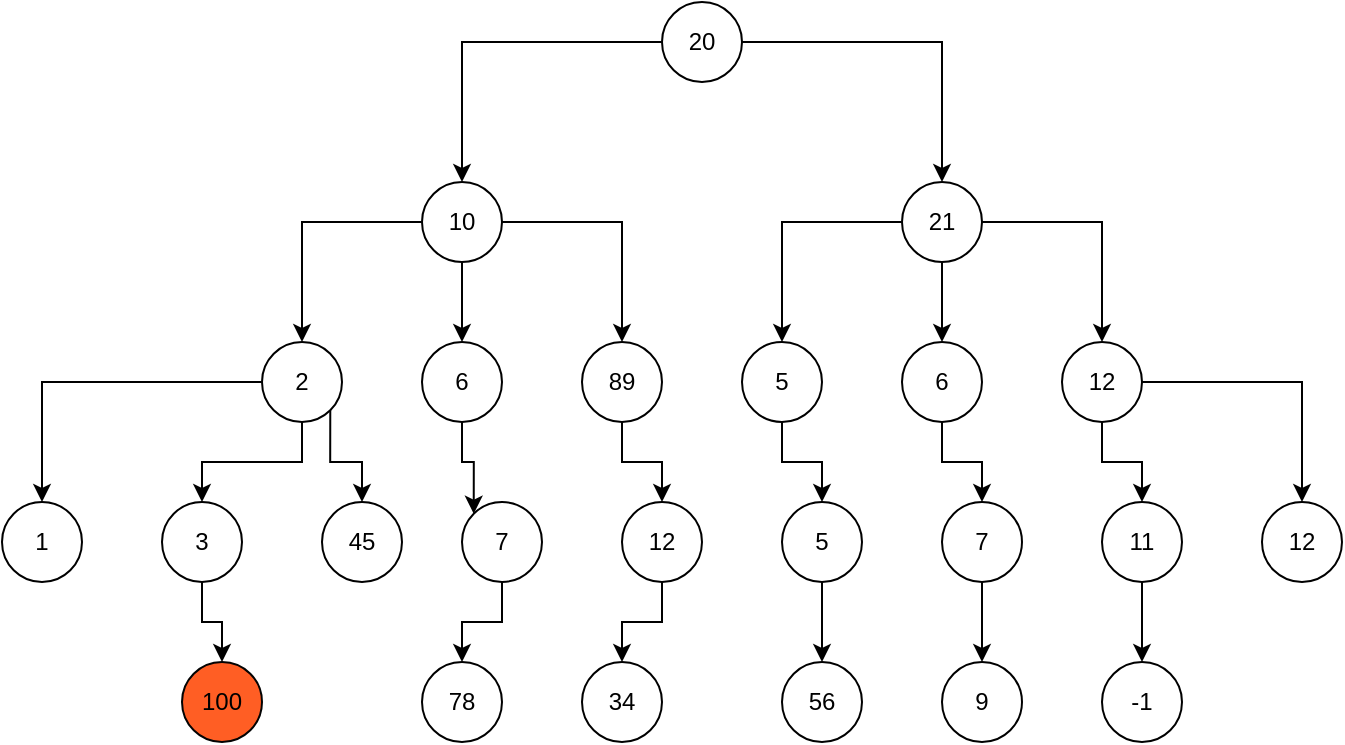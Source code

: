 <mxfile version="14.8.4" type="github">
  <diagram id="WGpfC6W8DjKB7muO9osa" name="Page-1">
    <mxGraphModel dx="970" dy="718" grid="1" gridSize="10" guides="1" tooltips="1" connect="1" arrows="1" fold="1" page="1" pageScale="1" pageWidth="827" pageHeight="1169" math="0" shadow="0">
      <root>
        <mxCell id="0" />
        <mxCell id="1" parent="0" />
        <mxCell id="akpch6v7CLm2JDNGrAS8-25" style="edgeStyle=orthogonalEdgeStyle;rounded=0;orthogonalLoop=1;jettySize=auto;html=1;exitX=0;exitY=0.5;exitDx=0;exitDy=0;entryX=0.5;entryY=0;entryDx=0;entryDy=0;" edge="1" parent="1" source="akpch6v7CLm2JDNGrAS8-1" target="akpch6v7CLm2JDNGrAS8-3">
          <mxGeometry relative="1" as="geometry" />
        </mxCell>
        <mxCell id="akpch6v7CLm2JDNGrAS8-26" style="edgeStyle=orthogonalEdgeStyle;rounded=0;orthogonalLoop=1;jettySize=auto;html=1;exitX=1;exitY=0.5;exitDx=0;exitDy=0;entryX=0.5;entryY=0;entryDx=0;entryDy=0;" edge="1" parent="1" source="akpch6v7CLm2JDNGrAS8-1" target="akpch6v7CLm2JDNGrAS8-2">
          <mxGeometry relative="1" as="geometry" />
        </mxCell>
        <mxCell id="akpch6v7CLm2JDNGrAS8-1" value="20" style="ellipse;whiteSpace=wrap;html=1;aspect=fixed;" vertex="1" parent="1">
          <mxGeometry x="440" y="70" width="40" height="40" as="geometry" />
        </mxCell>
        <mxCell id="akpch6v7CLm2JDNGrAS8-30" style="edgeStyle=orthogonalEdgeStyle;rounded=0;orthogonalLoop=1;jettySize=auto;html=1;exitX=0;exitY=0.5;exitDx=0;exitDy=0;" edge="1" parent="1" source="akpch6v7CLm2JDNGrAS8-2" target="akpch6v7CLm2JDNGrAS8-7">
          <mxGeometry relative="1" as="geometry" />
        </mxCell>
        <mxCell id="akpch6v7CLm2JDNGrAS8-31" style="edgeStyle=orthogonalEdgeStyle;rounded=0;orthogonalLoop=1;jettySize=auto;html=1;exitX=0.5;exitY=1;exitDx=0;exitDy=0;" edge="1" parent="1" source="akpch6v7CLm2JDNGrAS8-2" target="akpch6v7CLm2JDNGrAS8-8">
          <mxGeometry relative="1" as="geometry" />
        </mxCell>
        <mxCell id="akpch6v7CLm2JDNGrAS8-32" style="edgeStyle=orthogonalEdgeStyle;rounded=0;orthogonalLoop=1;jettySize=auto;html=1;exitX=1;exitY=0.5;exitDx=0;exitDy=0;" edge="1" parent="1" source="akpch6v7CLm2JDNGrAS8-2" target="akpch6v7CLm2JDNGrAS8-9">
          <mxGeometry relative="1" as="geometry" />
        </mxCell>
        <mxCell id="akpch6v7CLm2JDNGrAS8-2" value="21" style="ellipse;whiteSpace=wrap;html=1;aspect=fixed;" vertex="1" parent="1">
          <mxGeometry x="560" y="160" width="40" height="40" as="geometry" />
        </mxCell>
        <mxCell id="akpch6v7CLm2JDNGrAS8-27" style="edgeStyle=orthogonalEdgeStyle;rounded=0;orthogonalLoop=1;jettySize=auto;html=1;exitX=0;exitY=0.5;exitDx=0;exitDy=0;entryX=0.5;entryY=0;entryDx=0;entryDy=0;" edge="1" parent="1" source="akpch6v7CLm2JDNGrAS8-3" target="akpch6v7CLm2JDNGrAS8-4">
          <mxGeometry relative="1" as="geometry" />
        </mxCell>
        <mxCell id="akpch6v7CLm2JDNGrAS8-28" style="edgeStyle=orthogonalEdgeStyle;rounded=0;orthogonalLoop=1;jettySize=auto;html=1;exitX=0.5;exitY=1;exitDx=0;exitDy=0;entryX=0.5;entryY=0;entryDx=0;entryDy=0;" edge="1" parent="1" source="akpch6v7CLm2JDNGrAS8-3" target="akpch6v7CLm2JDNGrAS8-5">
          <mxGeometry relative="1" as="geometry" />
        </mxCell>
        <mxCell id="akpch6v7CLm2JDNGrAS8-29" style="edgeStyle=orthogonalEdgeStyle;rounded=0;orthogonalLoop=1;jettySize=auto;html=1;exitX=1;exitY=0.5;exitDx=0;exitDy=0;" edge="1" parent="1" source="akpch6v7CLm2JDNGrAS8-3" target="akpch6v7CLm2JDNGrAS8-6">
          <mxGeometry relative="1" as="geometry" />
        </mxCell>
        <mxCell id="akpch6v7CLm2JDNGrAS8-3" value="10" style="ellipse;whiteSpace=wrap;html=1;aspect=fixed;" vertex="1" parent="1">
          <mxGeometry x="320" y="160" width="40" height="40" as="geometry" />
        </mxCell>
        <mxCell id="akpch6v7CLm2JDNGrAS8-33" style="edgeStyle=orthogonalEdgeStyle;rounded=0;orthogonalLoop=1;jettySize=auto;html=1;exitX=0;exitY=0.5;exitDx=0;exitDy=0;" edge="1" parent="1" source="akpch6v7CLm2JDNGrAS8-4" target="akpch6v7CLm2JDNGrAS8-19">
          <mxGeometry relative="1" as="geometry" />
        </mxCell>
        <mxCell id="akpch6v7CLm2JDNGrAS8-34" style="edgeStyle=orthogonalEdgeStyle;rounded=0;orthogonalLoop=1;jettySize=auto;html=1;exitX=0.5;exitY=1;exitDx=0;exitDy=0;" edge="1" parent="1" source="akpch6v7CLm2JDNGrAS8-4" target="akpch6v7CLm2JDNGrAS8-20">
          <mxGeometry relative="1" as="geometry" />
        </mxCell>
        <mxCell id="akpch6v7CLm2JDNGrAS8-35" style="edgeStyle=orthogonalEdgeStyle;rounded=0;orthogonalLoop=1;jettySize=auto;html=1;exitX=1;exitY=1;exitDx=0;exitDy=0;" edge="1" parent="1" source="akpch6v7CLm2JDNGrAS8-4" target="akpch6v7CLm2JDNGrAS8-21">
          <mxGeometry relative="1" as="geometry" />
        </mxCell>
        <mxCell id="akpch6v7CLm2JDNGrAS8-4" value="2" style="ellipse;whiteSpace=wrap;html=1;aspect=fixed;" vertex="1" parent="1">
          <mxGeometry x="240" y="240" width="40" height="40" as="geometry" />
        </mxCell>
        <mxCell id="akpch6v7CLm2JDNGrAS8-36" style="edgeStyle=orthogonalEdgeStyle;rounded=0;orthogonalLoop=1;jettySize=auto;html=1;exitX=0.5;exitY=1;exitDx=0;exitDy=0;entryX=0;entryY=0;entryDx=0;entryDy=0;" edge="1" parent="1" source="akpch6v7CLm2JDNGrAS8-5" target="akpch6v7CLm2JDNGrAS8-10">
          <mxGeometry relative="1" as="geometry" />
        </mxCell>
        <mxCell id="akpch6v7CLm2JDNGrAS8-5" value="6" style="ellipse;whiteSpace=wrap;html=1;aspect=fixed;" vertex="1" parent="1">
          <mxGeometry x="320" y="240" width="40" height="40" as="geometry" />
        </mxCell>
        <mxCell id="akpch6v7CLm2JDNGrAS8-37" style="edgeStyle=orthogonalEdgeStyle;rounded=0;orthogonalLoop=1;jettySize=auto;html=1;exitX=0.5;exitY=1;exitDx=0;exitDy=0;entryX=0.5;entryY=0;entryDx=0;entryDy=0;" edge="1" parent="1" source="akpch6v7CLm2JDNGrAS8-6" target="akpch6v7CLm2JDNGrAS8-11">
          <mxGeometry relative="1" as="geometry" />
        </mxCell>
        <mxCell id="akpch6v7CLm2JDNGrAS8-6" value="89" style="ellipse;whiteSpace=wrap;html=1;aspect=fixed;" vertex="1" parent="1">
          <mxGeometry x="400" y="240" width="40" height="40" as="geometry" />
        </mxCell>
        <mxCell id="akpch6v7CLm2JDNGrAS8-38" style="edgeStyle=orthogonalEdgeStyle;rounded=0;orthogonalLoop=1;jettySize=auto;html=1;exitX=0.5;exitY=1;exitDx=0;exitDy=0;entryX=0.5;entryY=0;entryDx=0;entryDy=0;" edge="1" parent="1" source="akpch6v7CLm2JDNGrAS8-7" target="akpch6v7CLm2JDNGrAS8-12">
          <mxGeometry relative="1" as="geometry" />
        </mxCell>
        <mxCell id="akpch6v7CLm2JDNGrAS8-7" value="5" style="ellipse;whiteSpace=wrap;html=1;aspect=fixed;" vertex="1" parent="1">
          <mxGeometry x="480" y="240" width="40" height="40" as="geometry" />
        </mxCell>
        <mxCell id="akpch6v7CLm2JDNGrAS8-39" style="edgeStyle=orthogonalEdgeStyle;rounded=0;orthogonalLoop=1;jettySize=auto;html=1;exitX=0.5;exitY=1;exitDx=0;exitDy=0;" edge="1" parent="1" source="akpch6v7CLm2JDNGrAS8-8" target="akpch6v7CLm2JDNGrAS8-22">
          <mxGeometry relative="1" as="geometry" />
        </mxCell>
        <mxCell id="akpch6v7CLm2JDNGrAS8-8" value="6" style="ellipse;whiteSpace=wrap;html=1;aspect=fixed;" vertex="1" parent="1">
          <mxGeometry x="560" y="240" width="40" height="40" as="geometry" />
        </mxCell>
        <mxCell id="akpch6v7CLm2JDNGrAS8-40" style="edgeStyle=orthogonalEdgeStyle;rounded=0;orthogonalLoop=1;jettySize=auto;html=1;exitX=0.5;exitY=1;exitDx=0;exitDy=0;" edge="1" parent="1" source="akpch6v7CLm2JDNGrAS8-9" target="akpch6v7CLm2JDNGrAS8-23">
          <mxGeometry relative="1" as="geometry" />
        </mxCell>
        <mxCell id="akpch6v7CLm2JDNGrAS8-41" style="edgeStyle=orthogonalEdgeStyle;rounded=0;orthogonalLoop=1;jettySize=auto;html=1;exitX=1;exitY=0.5;exitDx=0;exitDy=0;" edge="1" parent="1" source="akpch6v7CLm2JDNGrAS8-9" target="akpch6v7CLm2JDNGrAS8-24">
          <mxGeometry relative="1" as="geometry" />
        </mxCell>
        <mxCell id="akpch6v7CLm2JDNGrAS8-9" value="12" style="ellipse;whiteSpace=wrap;html=1;aspect=fixed;" vertex="1" parent="1">
          <mxGeometry x="640" y="240" width="40" height="40" as="geometry" />
        </mxCell>
        <mxCell id="akpch6v7CLm2JDNGrAS8-46" style="edgeStyle=orthogonalEdgeStyle;rounded=0;orthogonalLoop=1;jettySize=auto;html=1;exitX=0.5;exitY=1;exitDx=0;exitDy=0;entryX=0.5;entryY=0;entryDx=0;entryDy=0;" edge="1" parent="1" source="akpch6v7CLm2JDNGrAS8-10" target="akpch6v7CLm2JDNGrAS8-14">
          <mxGeometry relative="1" as="geometry" />
        </mxCell>
        <mxCell id="akpch6v7CLm2JDNGrAS8-10" value="7" style="ellipse;whiteSpace=wrap;html=1;aspect=fixed;" vertex="1" parent="1">
          <mxGeometry x="340" y="320" width="40" height="40" as="geometry" />
        </mxCell>
        <mxCell id="akpch6v7CLm2JDNGrAS8-45" style="edgeStyle=orthogonalEdgeStyle;rounded=0;orthogonalLoop=1;jettySize=auto;html=1;exitX=0.5;exitY=1;exitDx=0;exitDy=0;" edge="1" parent="1" source="akpch6v7CLm2JDNGrAS8-11" target="akpch6v7CLm2JDNGrAS8-15">
          <mxGeometry relative="1" as="geometry" />
        </mxCell>
        <mxCell id="akpch6v7CLm2JDNGrAS8-11" value="12" style="ellipse;whiteSpace=wrap;html=1;aspect=fixed;" vertex="1" parent="1">
          <mxGeometry x="420" y="320" width="40" height="40" as="geometry" />
        </mxCell>
        <mxCell id="akpch6v7CLm2JDNGrAS8-44" style="edgeStyle=orthogonalEdgeStyle;rounded=0;orthogonalLoop=1;jettySize=auto;html=1;exitX=0.5;exitY=1;exitDx=0;exitDy=0;" edge="1" parent="1" source="akpch6v7CLm2JDNGrAS8-12" target="akpch6v7CLm2JDNGrAS8-16">
          <mxGeometry relative="1" as="geometry" />
        </mxCell>
        <mxCell id="akpch6v7CLm2JDNGrAS8-12" value="5" style="ellipse;whiteSpace=wrap;html=1;aspect=fixed;" vertex="1" parent="1">
          <mxGeometry x="500" y="320" width="40" height="40" as="geometry" />
        </mxCell>
        <mxCell id="akpch6v7CLm2JDNGrAS8-13" value="100" style="ellipse;whiteSpace=wrap;html=1;aspect=fixed;strokeColor=#030303;fillColor=#FF5E24;" vertex="1" parent="1">
          <mxGeometry x="200" y="400" width="40" height="40" as="geometry" />
        </mxCell>
        <mxCell id="akpch6v7CLm2JDNGrAS8-14" value="78" style="ellipse;whiteSpace=wrap;html=1;aspect=fixed;" vertex="1" parent="1">
          <mxGeometry x="320" y="400" width="40" height="40" as="geometry" />
        </mxCell>
        <mxCell id="akpch6v7CLm2JDNGrAS8-15" value="34" style="ellipse;whiteSpace=wrap;html=1;aspect=fixed;" vertex="1" parent="1">
          <mxGeometry x="400" y="400" width="40" height="40" as="geometry" />
        </mxCell>
        <mxCell id="akpch6v7CLm2JDNGrAS8-16" value="56" style="ellipse;whiteSpace=wrap;html=1;aspect=fixed;" vertex="1" parent="1">
          <mxGeometry x="500" y="400" width="40" height="40" as="geometry" />
        </mxCell>
        <mxCell id="akpch6v7CLm2JDNGrAS8-17" value="9" style="ellipse;whiteSpace=wrap;html=1;aspect=fixed;" vertex="1" parent="1">
          <mxGeometry x="580" y="400" width="40" height="40" as="geometry" />
        </mxCell>
        <mxCell id="akpch6v7CLm2JDNGrAS8-18" value="-1" style="ellipse;whiteSpace=wrap;html=1;aspect=fixed;" vertex="1" parent="1">
          <mxGeometry x="660" y="400" width="40" height="40" as="geometry" />
        </mxCell>
        <mxCell id="akpch6v7CLm2JDNGrAS8-19" value="1" style="ellipse;whiteSpace=wrap;html=1;aspect=fixed;" vertex="1" parent="1">
          <mxGeometry x="110" y="320" width="40" height="40" as="geometry" />
        </mxCell>
        <mxCell id="akpch6v7CLm2JDNGrAS8-48" style="edgeStyle=orthogonalEdgeStyle;rounded=0;orthogonalLoop=1;jettySize=auto;html=1;exitX=0.5;exitY=1;exitDx=0;exitDy=0;" edge="1" parent="1" source="akpch6v7CLm2JDNGrAS8-20" target="akpch6v7CLm2JDNGrAS8-13">
          <mxGeometry relative="1" as="geometry" />
        </mxCell>
        <mxCell id="akpch6v7CLm2JDNGrAS8-20" value="3" style="ellipse;whiteSpace=wrap;html=1;aspect=fixed;" vertex="1" parent="1">
          <mxGeometry x="190" y="320" width="40" height="40" as="geometry" />
        </mxCell>
        <mxCell id="akpch6v7CLm2JDNGrAS8-21" value="45" style="ellipse;whiteSpace=wrap;html=1;aspect=fixed;" vertex="1" parent="1">
          <mxGeometry x="270" y="320" width="40" height="40" as="geometry" />
        </mxCell>
        <mxCell id="akpch6v7CLm2JDNGrAS8-43" style="edgeStyle=orthogonalEdgeStyle;rounded=0;orthogonalLoop=1;jettySize=auto;html=1;exitX=0.5;exitY=1;exitDx=0;exitDy=0;entryX=0.5;entryY=0;entryDx=0;entryDy=0;" edge="1" parent="1" source="akpch6v7CLm2JDNGrAS8-22" target="akpch6v7CLm2JDNGrAS8-17">
          <mxGeometry relative="1" as="geometry" />
        </mxCell>
        <mxCell id="akpch6v7CLm2JDNGrAS8-22" value="7" style="ellipse;whiteSpace=wrap;html=1;aspect=fixed;" vertex="1" parent="1">
          <mxGeometry x="580" y="320" width="40" height="40" as="geometry" />
        </mxCell>
        <mxCell id="akpch6v7CLm2JDNGrAS8-42" style="edgeStyle=orthogonalEdgeStyle;rounded=0;orthogonalLoop=1;jettySize=auto;html=1;exitX=0.5;exitY=1;exitDx=0;exitDy=0;" edge="1" parent="1" source="akpch6v7CLm2JDNGrAS8-23" target="akpch6v7CLm2JDNGrAS8-18">
          <mxGeometry relative="1" as="geometry" />
        </mxCell>
        <mxCell id="akpch6v7CLm2JDNGrAS8-23" value="11" style="ellipse;whiteSpace=wrap;html=1;aspect=fixed;" vertex="1" parent="1">
          <mxGeometry x="660" y="320" width="40" height="40" as="geometry" />
        </mxCell>
        <mxCell id="akpch6v7CLm2JDNGrAS8-24" value="12" style="ellipse;whiteSpace=wrap;html=1;aspect=fixed;" vertex="1" parent="1">
          <mxGeometry x="740" y="320" width="40" height="40" as="geometry" />
        </mxCell>
      </root>
    </mxGraphModel>
  </diagram>
</mxfile>
